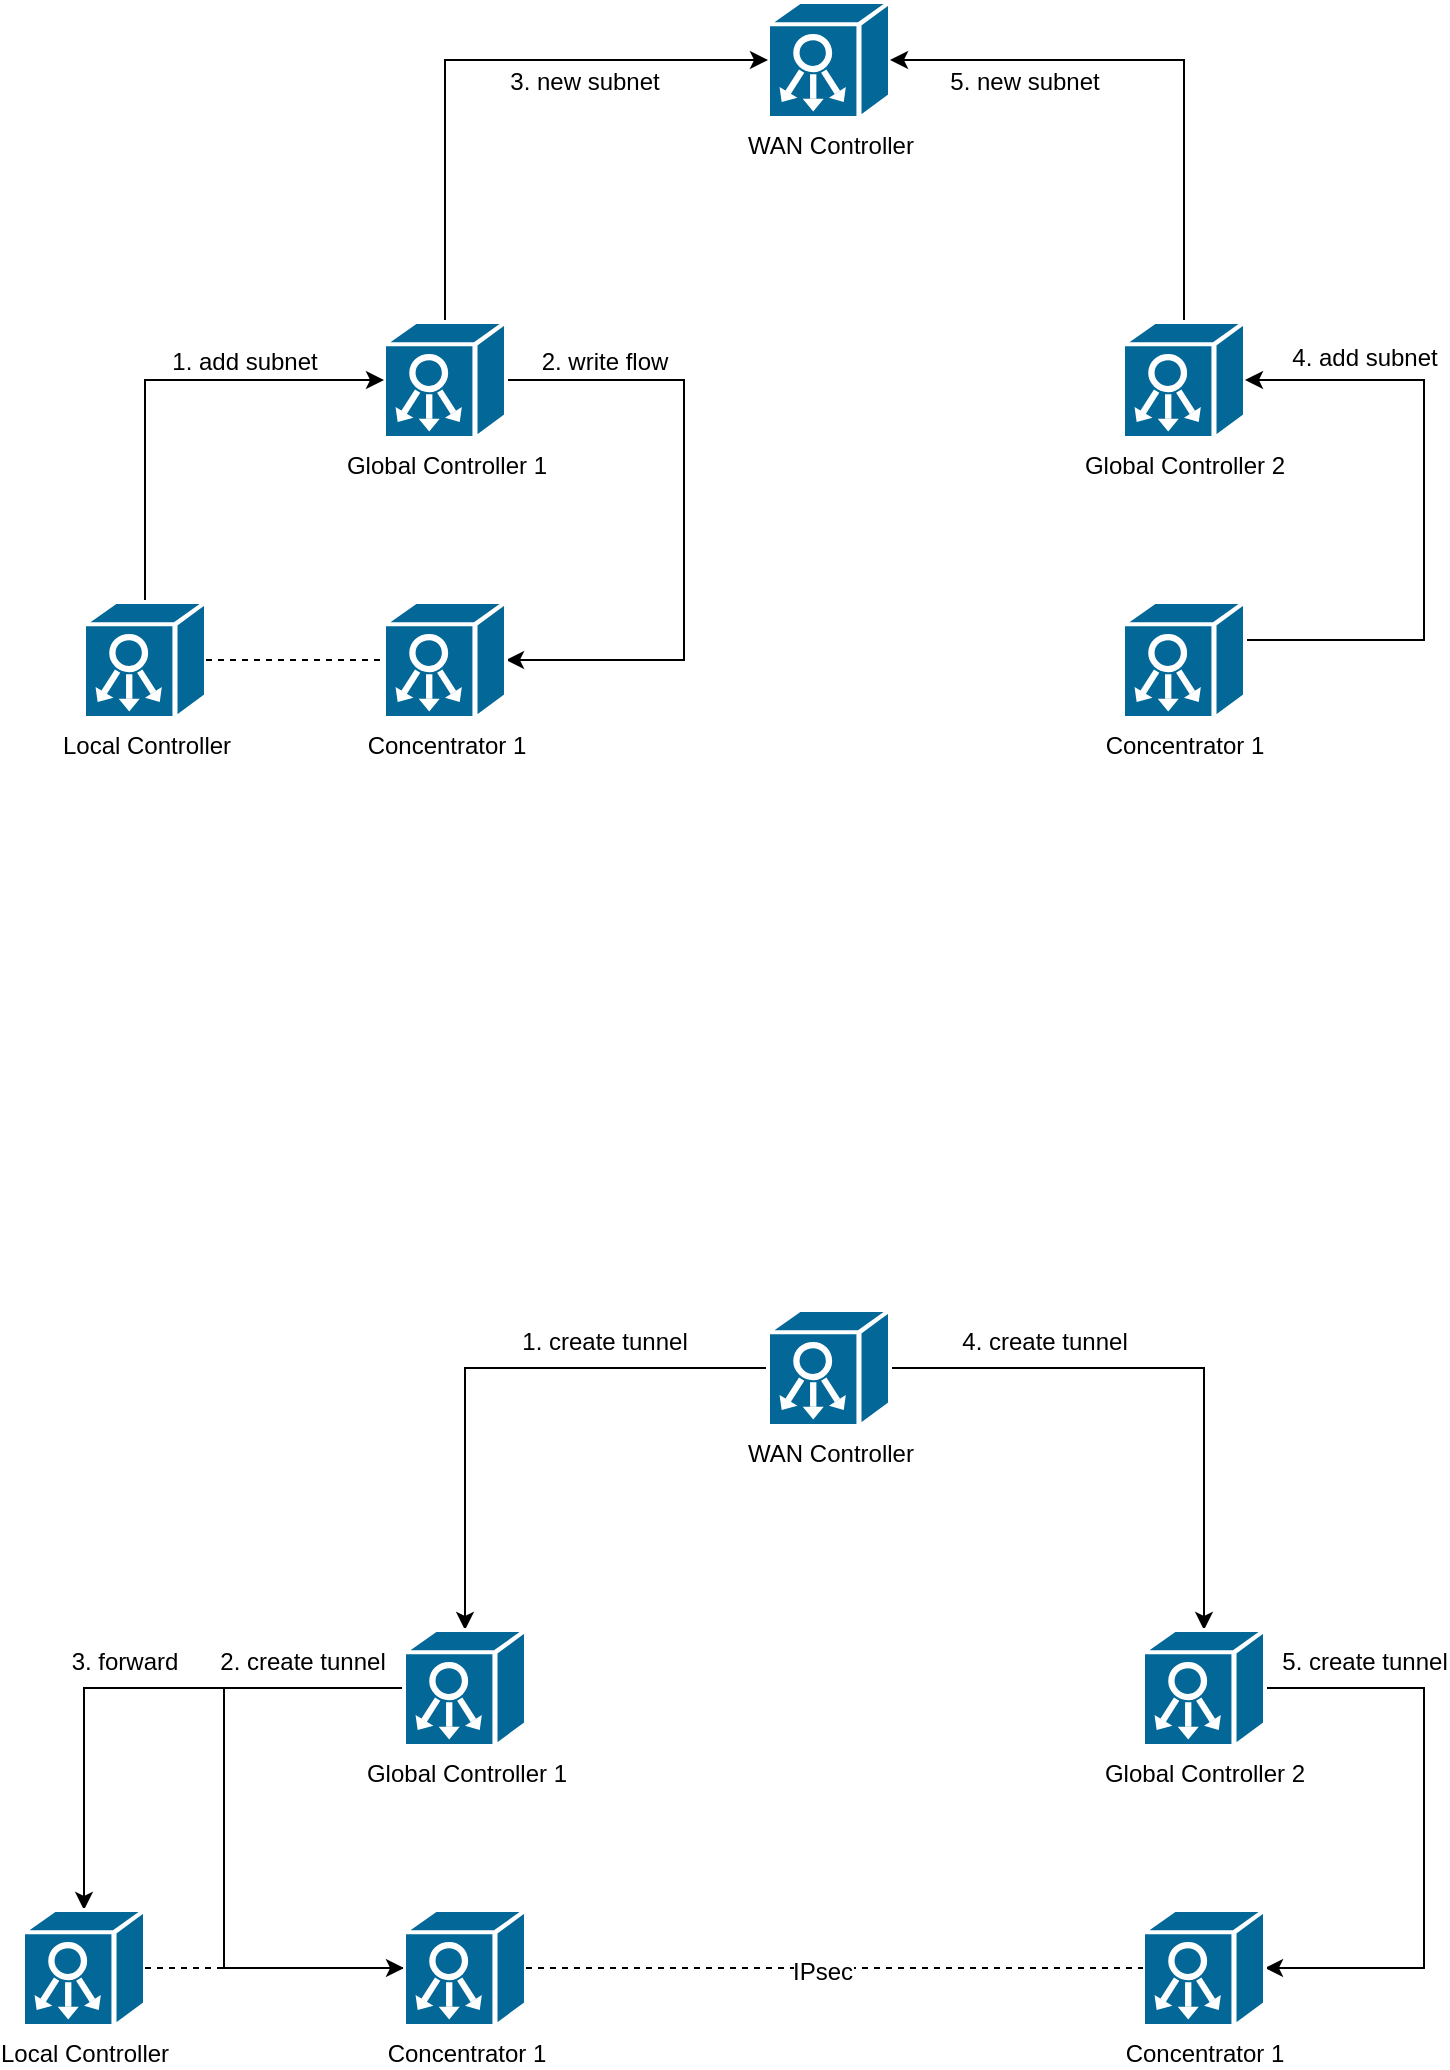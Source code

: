 <mxfile version="11.0.7" type="device"><diagram id="6a731a19-8d31-9384-78a2-239565b7b9f0" name="Page-1"><mxGraphModel dx="1773" dy="567" grid="1" gridSize="10" guides="1" tooltips="1" connect="1" arrows="1" fold="1" page="1" pageScale="1" pageWidth="827" pageHeight="1169" background="#ffffff" math="0" shadow="0"><root><mxCell id="0"/><mxCell id="1" parent="0"/><mxCell id="1puGooGhtzYRf7N2dAxu-2257" value="WAN Controller" style="shape=mxgraph.cisco.controllers_and_modules.system_controller;html=1;pointerEvents=1;dashed=0;fillColor=#036897;strokeColor=#ffffff;strokeWidth=2;verticalLabelPosition=bottom;verticalAlign=top;align=center;outlineConnect=0;" vertex="1" parent="1"><mxGeometry x="362" y="110" width="61" height="58" as="geometry"/></mxCell><mxCell id="1puGooGhtzYRf7N2dAxu-2266" style="edgeStyle=orthogonalEdgeStyle;rounded=0;orthogonalLoop=1;jettySize=auto;html=1;exitX=1;exitY=0.5;exitDx=0;exitDy=0;exitPerimeter=0;entryX=1;entryY=0.5;entryDx=0;entryDy=0;entryPerimeter=0;" edge="1" parent="1" source="1puGooGhtzYRf7N2dAxu-2258" target="1puGooGhtzYRf7N2dAxu-2260"><mxGeometry relative="1" as="geometry"><Array as="points"><mxPoint x="320" y="299"/><mxPoint x="320" y="439"/></Array></mxGeometry></mxCell><mxCell id="1puGooGhtzYRf7N2dAxu-2267" value="2. write flow" style="text;html=1;resizable=0;points=[];align=center;verticalAlign=middle;labelBackgroundColor=#ffffff;" vertex="1" connectable="0" parent="1puGooGhtzYRf7N2dAxu-2266"><mxGeometry x="0.041" y="31" relative="1" as="geometry"><mxPoint x="-71" y="-86" as="offset"/></mxGeometry></mxCell><mxCell id="1puGooGhtzYRf7N2dAxu-2269" style="edgeStyle=orthogonalEdgeStyle;rounded=0;orthogonalLoop=1;jettySize=auto;html=1;entryX=0;entryY=0.5;entryDx=0;entryDy=0;entryPerimeter=0;" edge="1" parent="1" source="1puGooGhtzYRf7N2dAxu-2258" target="1puGooGhtzYRf7N2dAxu-2257"><mxGeometry relative="1" as="geometry"><Array as="points"><mxPoint x="201" y="139"/></Array></mxGeometry></mxCell><mxCell id="1puGooGhtzYRf7N2dAxu-2270" value="3. new subnet" style="text;html=1;resizable=0;points=[];align=center;verticalAlign=middle;labelBackgroundColor=#ffffff;" vertex="1" connectable="0" parent="1puGooGhtzYRf7N2dAxu-2269"><mxGeometry x="-0.085" y="-17" relative="1" as="geometry"><mxPoint x="66" y="-6" as="offset"/></mxGeometry></mxCell><mxCell id="1puGooGhtzYRf7N2dAxu-2258" value="Global Controller 1" style="shape=mxgraph.cisco.controllers_and_modules.system_controller;html=1;pointerEvents=1;dashed=0;fillColor=#036897;strokeColor=#ffffff;strokeWidth=2;verticalLabelPosition=bottom;verticalAlign=top;align=center;outlineConnect=0;" vertex="1" parent="1"><mxGeometry x="170" y="270" width="61" height="58" as="geometry"/></mxCell><mxCell id="1puGooGhtzYRf7N2dAxu-2303" style="edgeStyle=orthogonalEdgeStyle;rounded=0;orthogonalLoop=1;jettySize=auto;html=1;entryX=1;entryY=0.5;entryDx=0;entryDy=0;entryPerimeter=0;" edge="1" parent="1" source="1puGooGhtzYRf7N2dAxu-2259" target="1puGooGhtzYRf7N2dAxu-2257"><mxGeometry relative="1" as="geometry"><Array as="points"><mxPoint x="570" y="139"/></Array></mxGeometry></mxCell><mxCell id="1puGooGhtzYRf7N2dAxu-2304" value="5. new subnet" style="text;html=1;resizable=0;points=[];align=center;verticalAlign=middle;labelBackgroundColor=#ffffff;" vertex="1" connectable="0" parent="1puGooGhtzYRf7N2dAxu-2303"><mxGeometry x="-0.097" y="55" relative="1" as="geometry"><mxPoint x="-25" y="5" as="offset"/></mxGeometry></mxCell><mxCell id="1puGooGhtzYRf7N2dAxu-2259" value="Global Controller 2" style="shape=mxgraph.cisco.controllers_and_modules.system_controller;html=1;pointerEvents=1;dashed=0;fillColor=#036897;strokeColor=#ffffff;strokeWidth=2;verticalLabelPosition=bottom;verticalAlign=top;align=center;outlineConnect=0;" vertex="1" parent="1"><mxGeometry x="539.5" y="270" width="61" height="58" as="geometry"/></mxCell><mxCell id="1puGooGhtzYRf7N2dAxu-2260" value="Concentrator 1" style="shape=mxgraph.cisco.controllers_and_modules.system_controller;html=1;pointerEvents=1;dashed=0;fillColor=#036897;strokeColor=#ffffff;strokeWidth=2;verticalLabelPosition=bottom;verticalAlign=top;align=center;outlineConnect=0;" vertex="1" parent="1"><mxGeometry x="170" y="410" width="61" height="58" as="geometry"/></mxCell><mxCell id="1puGooGhtzYRf7N2dAxu-2301" style="edgeStyle=orthogonalEdgeStyle;rounded=0;orthogonalLoop=1;jettySize=auto;html=1;entryX=1;entryY=0.5;entryDx=0;entryDy=0;entryPerimeter=0;" edge="1" parent="1" source="1puGooGhtzYRf7N2dAxu-2261" target="1puGooGhtzYRf7N2dAxu-2259"><mxGeometry relative="1" as="geometry"><Array as="points"><mxPoint x="690" y="429"/><mxPoint x="690" y="299"/></Array></mxGeometry></mxCell><mxCell id="1puGooGhtzYRf7N2dAxu-2302" value="4. add subnet" style="text;html=1;resizable=0;points=[];align=center;verticalAlign=middle;labelBackgroundColor=#ffffff;" vertex="1" connectable="0" parent="1puGooGhtzYRf7N2dAxu-2301"><mxGeometry x="0.114" y="1" relative="1" as="geometry"><mxPoint x="-29" y="-58.5" as="offset"/></mxGeometry></mxCell><mxCell id="1puGooGhtzYRf7N2dAxu-2261" value="Concentrator 1" style="shape=mxgraph.cisco.controllers_and_modules.system_controller;html=1;pointerEvents=1;dashed=0;fillColor=#036897;strokeColor=#ffffff;strokeWidth=2;verticalLabelPosition=bottom;verticalAlign=top;align=center;outlineConnect=0;" vertex="1" parent="1"><mxGeometry x="539.5" y="410" width="61" height="58" as="geometry"/></mxCell><mxCell id="1puGooGhtzYRf7N2dAxu-2264" style="edgeStyle=orthogonalEdgeStyle;rounded=0;orthogonalLoop=1;jettySize=auto;html=1;entryX=0;entryY=0.5;entryDx=0;entryDy=0;entryPerimeter=0;" edge="1" parent="1" source="1puGooGhtzYRf7N2dAxu-2263" target="1puGooGhtzYRf7N2dAxu-2258"><mxGeometry relative="1" as="geometry"><Array as="points"><mxPoint x="51" y="299"/></Array></mxGeometry></mxCell><mxCell id="1puGooGhtzYRf7N2dAxu-2265" value="1. add subnet" style="text;html=1;resizable=0;points=[];align=center;verticalAlign=middle;labelBackgroundColor=#ffffff;" vertex="1" connectable="0" parent="1puGooGhtzYRf7N2dAxu-2264"><mxGeometry x="-0.052" y="-28" relative="1" as="geometry"><mxPoint x="21" y="-11" as="offset"/></mxGeometry></mxCell><mxCell id="1puGooGhtzYRf7N2dAxu-2263" value="Local Controller" style="shape=mxgraph.cisco.controllers_and_modules.system_controller;html=1;pointerEvents=1;dashed=0;fillColor=#036897;strokeColor=#ffffff;strokeWidth=2;verticalLabelPosition=bottom;verticalAlign=top;align=center;outlineConnect=0;" vertex="1" parent="1"><mxGeometry x="20" y="410" width="61" height="58" as="geometry"/></mxCell><mxCell id="1puGooGhtzYRf7N2dAxu-2273" value="" style="endArrow=none;dashed=1;html=1;entryX=0;entryY=0.5;entryDx=0;entryDy=0;entryPerimeter=0;" edge="1" parent="1" source="1puGooGhtzYRf7N2dAxu-2263" target="1puGooGhtzYRf7N2dAxu-2260"><mxGeometry width="50" height="50" relative="1" as="geometry"><mxPoint x="10" y="560" as="sourcePoint"/><mxPoint x="60" y="510" as="targetPoint"/></mxGeometry></mxCell><mxCell id="1puGooGhtzYRf7N2dAxu-2287" style="edgeStyle=orthogonalEdgeStyle;rounded=0;orthogonalLoop=1;jettySize=auto;html=1;" edge="1" parent="1" source="1puGooGhtzYRf7N2dAxu-2274" target="1puGooGhtzYRf7N2dAxu-2279"><mxGeometry relative="1" as="geometry"/></mxCell><mxCell id="1puGooGhtzYRf7N2dAxu-2288" value="1. create tunnel" style="text;html=1;resizable=0;points=[];align=center;verticalAlign=middle;labelBackgroundColor=#ffffff;" vertex="1" connectable="0" parent="1puGooGhtzYRf7N2dAxu-2287"><mxGeometry x="-0.128" y="1" relative="1" as="geometry"><mxPoint x="41" y="-14" as="offset"/></mxGeometry></mxCell><mxCell id="1puGooGhtzYRf7N2dAxu-2289" style="edgeStyle=orthogonalEdgeStyle;rounded=0;orthogonalLoop=1;jettySize=auto;html=1;exitX=1;exitY=0.5;exitDx=0;exitDy=0;exitPerimeter=0;entryX=0.5;entryY=0;entryDx=0;entryDy=0;entryPerimeter=0;" edge="1" parent="1" source="1puGooGhtzYRf7N2dAxu-2274" target="1puGooGhtzYRf7N2dAxu-2280"><mxGeometry relative="1" as="geometry"/></mxCell><mxCell id="1puGooGhtzYRf7N2dAxu-2290" value="4. create tunnel" style="text;html=1;resizable=0;points=[];align=center;verticalAlign=middle;labelBackgroundColor=#ffffff;" vertex="1" connectable="0" parent="1puGooGhtzYRf7N2dAxu-2289"><mxGeometry x="-0.625" y="1" relative="1" as="geometry"><mxPoint x="23" y="-12" as="offset"/></mxGeometry></mxCell><mxCell id="1puGooGhtzYRf7N2dAxu-2274" value="WAN Controller" style="shape=mxgraph.cisco.controllers_and_modules.system_controller;html=1;pointerEvents=1;dashed=0;fillColor=#036897;strokeColor=#ffffff;strokeWidth=2;verticalLabelPosition=bottom;verticalAlign=top;align=center;outlineConnect=0;" vertex="1" parent="1"><mxGeometry x="362" y="764" width="61" height="58" as="geometry"/></mxCell><mxCell id="1puGooGhtzYRf7N2dAxu-2305" style="edgeStyle=orthogonalEdgeStyle;rounded=0;orthogonalLoop=1;jettySize=auto;html=1;" edge="1" parent="1" source="1puGooGhtzYRf7N2dAxu-2279" target="1puGooGhtzYRf7N2dAxu-2281"><mxGeometry relative="1" as="geometry"><Array as="points"><mxPoint x="90" y="953"/><mxPoint x="90" y="1093"/></Array></mxGeometry></mxCell><mxCell id="1puGooGhtzYRf7N2dAxu-2306" value="2. create tunnel" style="text;html=1;resizable=0;points=[];align=center;verticalAlign=middle;labelBackgroundColor=#ffffff;" vertex="1" connectable="0" parent="1puGooGhtzYRf7N2dAxu-2305"><mxGeometry x="-0.615" y="2" relative="1" as="geometry"><mxPoint x="10" y="-15" as="offset"/></mxGeometry></mxCell><mxCell id="1puGooGhtzYRf7N2dAxu-2308" style="edgeStyle=orthogonalEdgeStyle;rounded=0;orthogonalLoop=1;jettySize=auto;html=1;entryX=0.5;entryY=0;entryDx=0;entryDy=0;entryPerimeter=0;" edge="1" parent="1" source="1puGooGhtzYRf7N2dAxu-2279" target="1puGooGhtzYRf7N2dAxu-2285"><mxGeometry relative="1" as="geometry"/></mxCell><mxCell id="1puGooGhtzYRf7N2dAxu-2309" value="3. forward" style="text;html=1;resizable=0;points=[];align=center;verticalAlign=middle;labelBackgroundColor=#ffffff;" vertex="1" connectable="0" parent="1puGooGhtzYRf7N2dAxu-2308"><mxGeometry x="0.077" y="-3" relative="1" as="geometry"><mxPoint x="6" y="-10" as="offset"/></mxGeometry></mxCell><mxCell id="1puGooGhtzYRf7N2dAxu-2279" value="Global Controller 1" style="shape=mxgraph.cisco.controllers_and_modules.system_controller;html=1;pointerEvents=1;dashed=0;fillColor=#036897;strokeColor=#ffffff;strokeWidth=2;verticalLabelPosition=bottom;verticalAlign=top;align=center;outlineConnect=0;" vertex="1" parent="1"><mxGeometry x="180" y="924" width="61" height="58" as="geometry"/></mxCell><mxCell id="1puGooGhtzYRf7N2dAxu-2296" style="edgeStyle=orthogonalEdgeStyle;rounded=0;orthogonalLoop=1;jettySize=auto;html=1;entryX=1;entryY=0.5;entryDx=0;entryDy=0;entryPerimeter=0;exitX=1;exitY=0.5;exitDx=0;exitDy=0;exitPerimeter=0;" edge="1" parent="1" source="1puGooGhtzYRf7N2dAxu-2280" target="1puGooGhtzYRf7N2dAxu-2282"><mxGeometry relative="1" as="geometry"><Array as="points"><mxPoint x="690" y="953"/><mxPoint x="690" y="1093"/></Array></mxGeometry></mxCell><mxCell id="1puGooGhtzYRf7N2dAxu-2298" value="5. create tunnel" style="text;html=1;resizable=0;points=[];align=center;verticalAlign=middle;labelBackgroundColor=#ffffff;" vertex="1" connectable="0" parent="1puGooGhtzYRf7N2dAxu-2296"><mxGeometry x="-0.013" y="1" relative="1" as="geometry"><mxPoint x="-31" y="-81" as="offset"/></mxGeometry></mxCell><mxCell id="1puGooGhtzYRf7N2dAxu-2280" value="Global Controller 2" style="shape=mxgraph.cisco.controllers_and_modules.system_controller;html=1;pointerEvents=1;dashed=0;fillColor=#036897;strokeColor=#ffffff;strokeWidth=2;verticalLabelPosition=bottom;verticalAlign=top;align=center;outlineConnect=0;" vertex="1" parent="1"><mxGeometry x="549.5" y="924" width="61" height="58" as="geometry"/></mxCell><mxCell id="1puGooGhtzYRf7N2dAxu-2281" value="Concentrator 1" style="shape=mxgraph.cisco.controllers_and_modules.system_controller;html=1;pointerEvents=1;dashed=0;fillColor=#036897;strokeColor=#ffffff;strokeWidth=2;verticalLabelPosition=bottom;verticalAlign=top;align=center;outlineConnect=0;" vertex="1" parent="1"><mxGeometry x="180" y="1064" width="61" height="58" as="geometry"/></mxCell><mxCell id="1puGooGhtzYRf7N2dAxu-2282" value="Concentrator 1" style="shape=mxgraph.cisco.controllers_and_modules.system_controller;html=1;pointerEvents=1;dashed=0;fillColor=#036897;strokeColor=#ffffff;strokeWidth=2;verticalLabelPosition=bottom;verticalAlign=top;align=center;outlineConnect=0;" vertex="1" parent="1"><mxGeometry x="549.5" y="1064" width="61" height="58" as="geometry"/></mxCell><mxCell id="1puGooGhtzYRf7N2dAxu-2285" value="Local Controller" style="shape=mxgraph.cisco.controllers_and_modules.system_controller;html=1;pointerEvents=1;dashed=0;fillColor=#036897;strokeColor=#ffffff;strokeWidth=2;verticalLabelPosition=bottom;verticalAlign=top;align=center;outlineConnect=0;" vertex="1" parent="1"><mxGeometry x="-10.5" y="1064" width="61" height="58" as="geometry"/></mxCell><mxCell id="1puGooGhtzYRf7N2dAxu-2286" value="" style="endArrow=none;dashed=1;html=1;entryX=0;entryY=0.5;entryDx=0;entryDy=0;entryPerimeter=0;" edge="1" parent="1" source="1puGooGhtzYRf7N2dAxu-2285" target="1puGooGhtzYRf7N2dAxu-2281"><mxGeometry width="50" height="50" relative="1" as="geometry"><mxPoint x="20" y="1214" as="sourcePoint"/><mxPoint x="70" y="1164" as="targetPoint"/></mxGeometry></mxCell><mxCell id="1puGooGhtzYRf7N2dAxu-2295" value="" style="endArrow=none;dashed=1;html=1;entryX=0;entryY=0.5;entryDx=0;entryDy=0;entryPerimeter=0;exitX=1;exitY=0.5;exitDx=0;exitDy=0;exitPerimeter=0;" edge="1" parent="1" source="1puGooGhtzYRf7N2dAxu-2281" target="1puGooGhtzYRf7N2dAxu-2282"><mxGeometry width="50" height="50" relative="1" as="geometry"><mxPoint x="10" y="1210" as="sourcePoint"/><mxPoint x="60" y="1160" as="targetPoint"/></mxGeometry></mxCell><mxCell id="1puGooGhtzYRf7N2dAxu-2307" value="IPsec" style="text;html=1;resizable=0;points=[];align=center;verticalAlign=middle;labelBackgroundColor=#ffffff;" vertex="1" connectable="0" parent="1puGooGhtzYRf7N2dAxu-2295"><mxGeometry x="-0.041" y="-2" relative="1" as="geometry"><mxPoint as="offset"/></mxGeometry></mxCell></root></mxGraphModel></diagram></mxfile>
